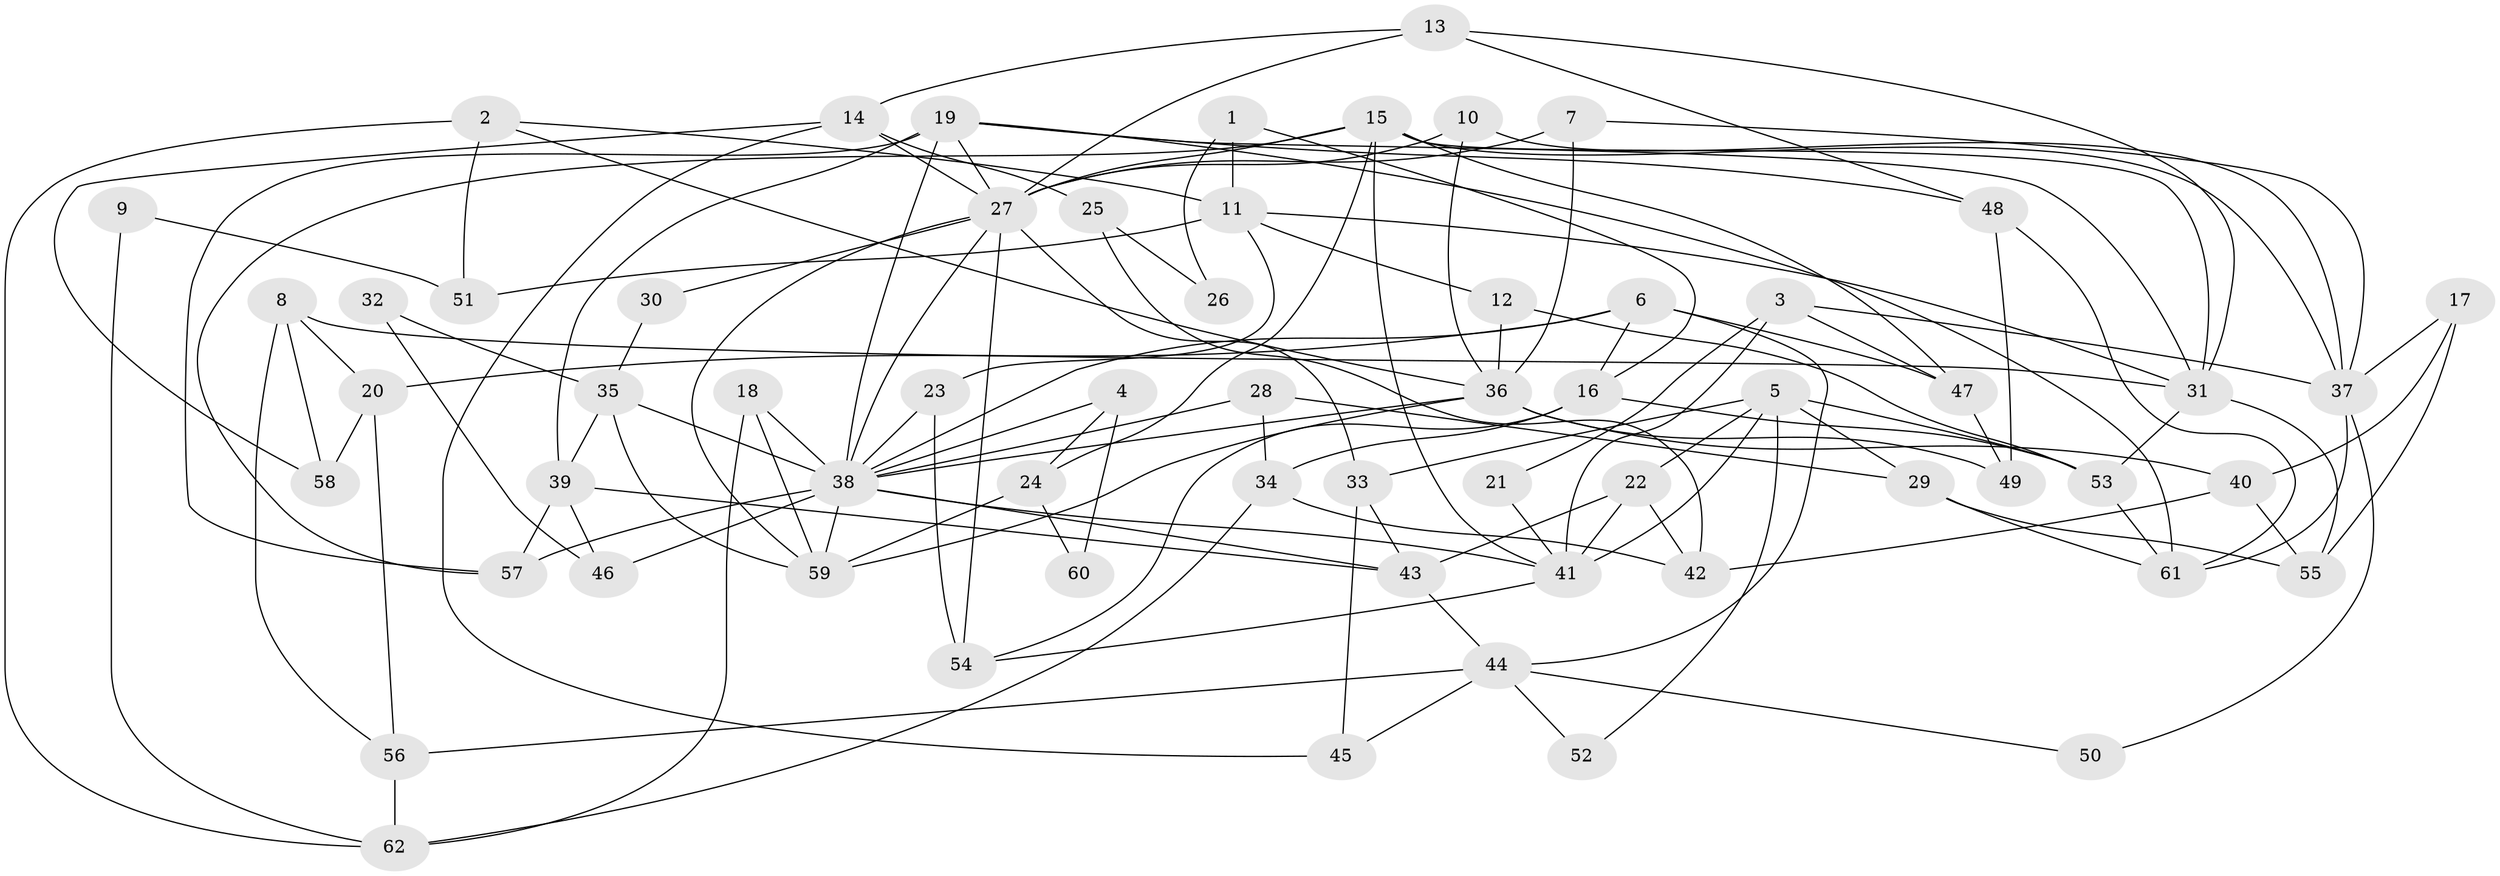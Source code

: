 // original degree distribution, {4: 0.3333333333333333, 5: 0.20689655172413793, 3: 0.22988505747126436, 2: 0.12643678160919541, 7: 0.034482758620689655, 6: 0.05747126436781609, 9: 0.011494252873563218}
// Generated by graph-tools (version 1.1) at 2025/51/03/04/25 22:51:12]
// undirected, 62 vertices, 135 edges
graph export_dot {
  node [color=gray90,style=filled];
  1;
  2;
  3;
  4;
  5;
  6;
  7;
  8;
  9;
  10;
  11;
  12;
  13;
  14;
  15;
  16;
  17;
  18;
  19;
  20;
  21;
  22;
  23;
  24;
  25;
  26;
  27;
  28;
  29;
  30;
  31;
  32;
  33;
  34;
  35;
  36;
  37;
  38;
  39;
  40;
  41;
  42;
  43;
  44;
  45;
  46;
  47;
  48;
  49;
  50;
  51;
  52;
  53;
  54;
  55;
  56;
  57;
  58;
  59;
  60;
  61;
  62;
  1 -- 11 [weight=1.0];
  1 -- 16 [weight=1.0];
  1 -- 26 [weight=1.0];
  2 -- 11 [weight=1.0];
  2 -- 36 [weight=2.0];
  2 -- 51 [weight=1.0];
  2 -- 62 [weight=1.0];
  3 -- 21 [weight=1.0];
  3 -- 37 [weight=1.0];
  3 -- 41 [weight=2.0];
  3 -- 47 [weight=1.0];
  4 -- 24 [weight=1.0];
  4 -- 38 [weight=1.0];
  4 -- 60 [weight=1.0];
  5 -- 22 [weight=1.0];
  5 -- 29 [weight=1.0];
  5 -- 33 [weight=1.0];
  5 -- 41 [weight=2.0];
  5 -- 52 [weight=1.0];
  5 -- 53 [weight=1.0];
  6 -- 16 [weight=1.0];
  6 -- 20 [weight=1.0];
  6 -- 38 [weight=1.0];
  6 -- 44 [weight=1.0];
  6 -- 47 [weight=1.0];
  7 -- 27 [weight=1.0];
  7 -- 36 [weight=1.0];
  7 -- 37 [weight=1.0];
  8 -- 20 [weight=1.0];
  8 -- 31 [weight=1.0];
  8 -- 56 [weight=1.0];
  8 -- 58 [weight=1.0];
  9 -- 51 [weight=1.0];
  9 -- 62 [weight=1.0];
  10 -- 27 [weight=1.0];
  10 -- 36 [weight=1.0];
  10 -- 37 [weight=1.0];
  11 -- 12 [weight=2.0];
  11 -- 23 [weight=1.0];
  11 -- 31 [weight=1.0];
  11 -- 51 [weight=1.0];
  12 -- 36 [weight=1.0];
  12 -- 53 [weight=1.0];
  13 -- 14 [weight=1.0];
  13 -- 27 [weight=1.0];
  13 -- 31 [weight=1.0];
  13 -- 48 [weight=1.0];
  14 -- 25 [weight=1.0];
  14 -- 27 [weight=1.0];
  14 -- 45 [weight=1.0];
  14 -- 58 [weight=1.0];
  15 -- 24 [weight=1.0];
  15 -- 27 [weight=1.0];
  15 -- 31 [weight=1.0];
  15 -- 37 [weight=1.0];
  15 -- 41 [weight=1.0];
  15 -- 47 [weight=1.0];
  15 -- 57 [weight=1.0];
  16 -- 34 [weight=1.0];
  16 -- 53 [weight=1.0];
  16 -- 54 [weight=1.0];
  17 -- 37 [weight=1.0];
  17 -- 40 [weight=1.0];
  17 -- 55 [weight=1.0];
  18 -- 38 [weight=1.0];
  18 -- 59 [weight=1.0];
  18 -- 62 [weight=1.0];
  19 -- 27 [weight=1.0];
  19 -- 31 [weight=1.0];
  19 -- 38 [weight=2.0];
  19 -- 39 [weight=2.0];
  19 -- 48 [weight=1.0];
  19 -- 57 [weight=1.0];
  19 -- 61 [weight=1.0];
  20 -- 56 [weight=1.0];
  20 -- 58 [weight=1.0];
  21 -- 41 [weight=1.0];
  22 -- 41 [weight=1.0];
  22 -- 42 [weight=1.0];
  22 -- 43 [weight=1.0];
  23 -- 38 [weight=1.0];
  23 -- 54 [weight=2.0];
  24 -- 59 [weight=1.0];
  24 -- 60 [weight=1.0];
  25 -- 26 [weight=1.0];
  25 -- 42 [weight=1.0];
  27 -- 30 [weight=1.0];
  27 -- 33 [weight=1.0];
  27 -- 38 [weight=1.0];
  27 -- 54 [weight=3.0];
  27 -- 59 [weight=1.0];
  28 -- 29 [weight=1.0];
  28 -- 34 [weight=1.0];
  28 -- 38 [weight=1.0];
  29 -- 55 [weight=1.0];
  29 -- 61 [weight=1.0];
  30 -- 35 [weight=1.0];
  31 -- 53 [weight=1.0];
  31 -- 55 [weight=1.0];
  32 -- 35 [weight=1.0];
  32 -- 46 [weight=1.0];
  33 -- 43 [weight=1.0];
  33 -- 45 [weight=1.0];
  34 -- 42 [weight=1.0];
  34 -- 62 [weight=1.0];
  35 -- 38 [weight=1.0];
  35 -- 39 [weight=1.0];
  35 -- 59 [weight=1.0];
  36 -- 38 [weight=1.0];
  36 -- 40 [weight=1.0];
  36 -- 49 [weight=2.0];
  36 -- 59 [weight=1.0];
  37 -- 50 [weight=1.0];
  37 -- 61 [weight=1.0];
  38 -- 41 [weight=1.0];
  38 -- 43 [weight=1.0];
  38 -- 46 [weight=1.0];
  38 -- 57 [weight=1.0];
  38 -- 59 [weight=1.0];
  39 -- 43 [weight=1.0];
  39 -- 46 [weight=1.0];
  39 -- 57 [weight=1.0];
  40 -- 42 [weight=1.0];
  40 -- 55 [weight=1.0];
  41 -- 54 [weight=1.0];
  43 -- 44 [weight=1.0];
  44 -- 45 [weight=1.0];
  44 -- 50 [weight=1.0];
  44 -- 52 [weight=1.0];
  44 -- 56 [weight=1.0];
  47 -- 49 [weight=1.0];
  48 -- 49 [weight=1.0];
  48 -- 61 [weight=1.0];
  53 -- 61 [weight=1.0];
  56 -- 62 [weight=1.0];
}
